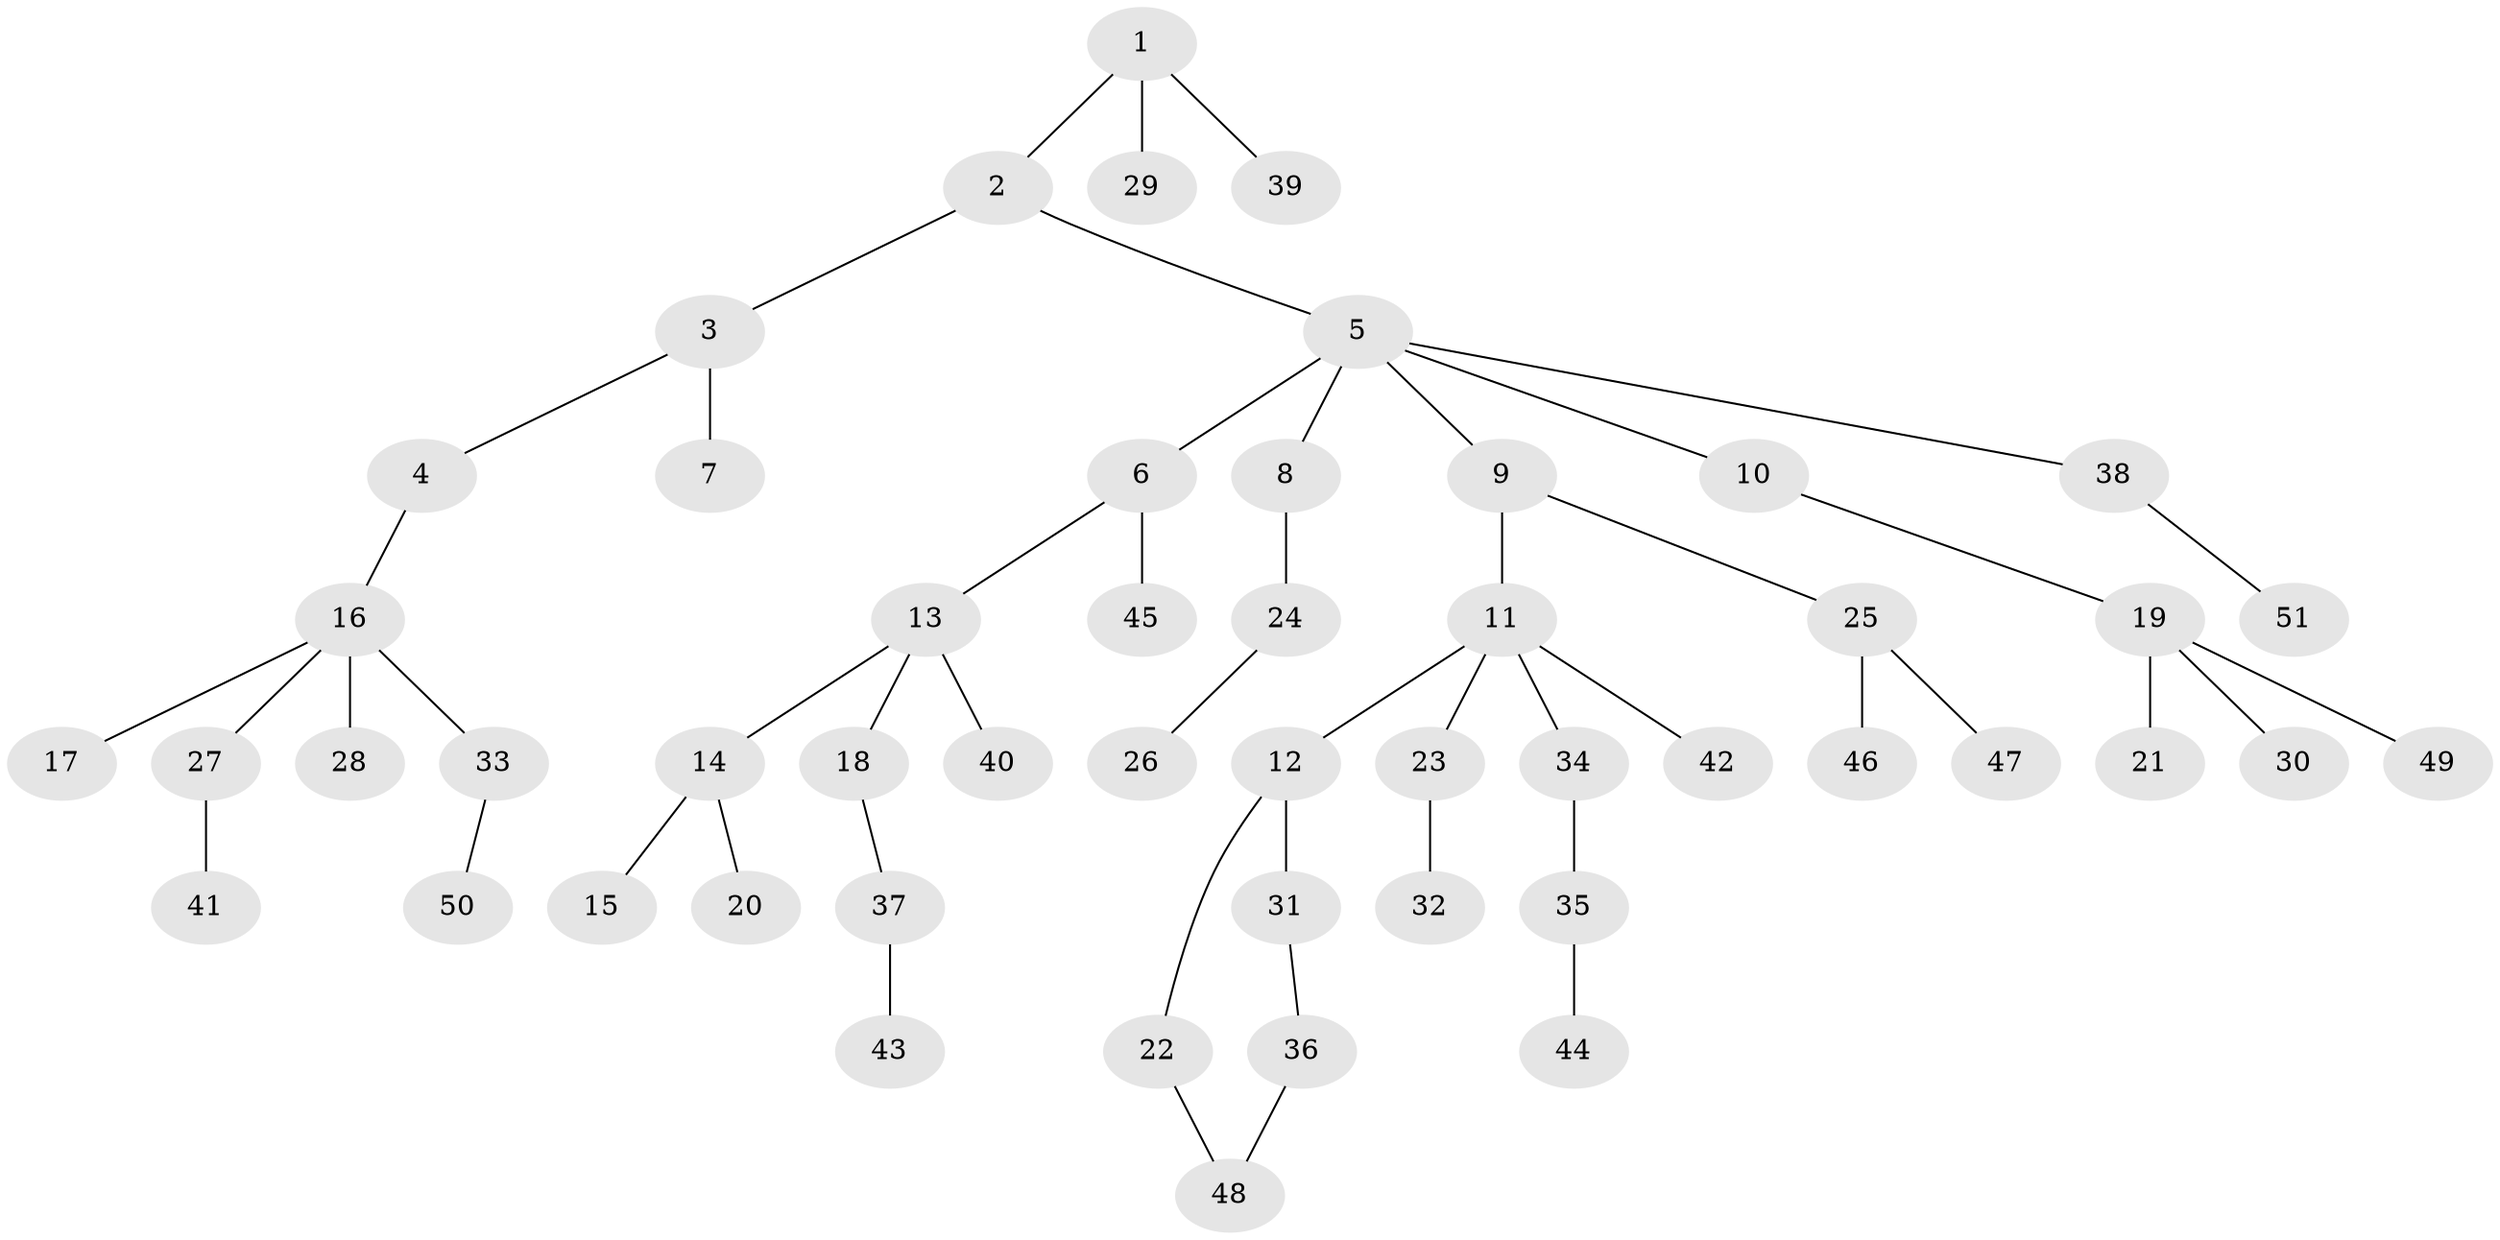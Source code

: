 // Generated by graph-tools (version 1.1) at 2025/01/03/09/25 03:01:07]
// undirected, 51 vertices, 51 edges
graph export_dot {
graph [start="1"]
  node [color=gray90,style=filled];
  1;
  2;
  3;
  4;
  5;
  6;
  7;
  8;
  9;
  10;
  11;
  12;
  13;
  14;
  15;
  16;
  17;
  18;
  19;
  20;
  21;
  22;
  23;
  24;
  25;
  26;
  27;
  28;
  29;
  30;
  31;
  32;
  33;
  34;
  35;
  36;
  37;
  38;
  39;
  40;
  41;
  42;
  43;
  44;
  45;
  46;
  47;
  48;
  49;
  50;
  51;
  1 -- 2;
  1 -- 29;
  1 -- 39;
  2 -- 3;
  2 -- 5;
  3 -- 4;
  3 -- 7;
  4 -- 16;
  5 -- 6;
  5 -- 8;
  5 -- 9;
  5 -- 10;
  5 -- 38;
  6 -- 13;
  6 -- 45;
  8 -- 24;
  9 -- 11;
  9 -- 25;
  10 -- 19;
  11 -- 12;
  11 -- 23;
  11 -- 34;
  11 -- 42;
  12 -- 22;
  12 -- 31;
  13 -- 14;
  13 -- 18;
  13 -- 40;
  14 -- 15;
  14 -- 20;
  16 -- 17;
  16 -- 27;
  16 -- 28;
  16 -- 33;
  18 -- 37;
  19 -- 21;
  19 -- 30;
  19 -- 49;
  22 -- 48;
  23 -- 32;
  24 -- 26;
  25 -- 46;
  25 -- 47;
  27 -- 41;
  31 -- 36;
  33 -- 50;
  34 -- 35;
  35 -- 44;
  36 -- 48;
  37 -- 43;
  38 -- 51;
}
